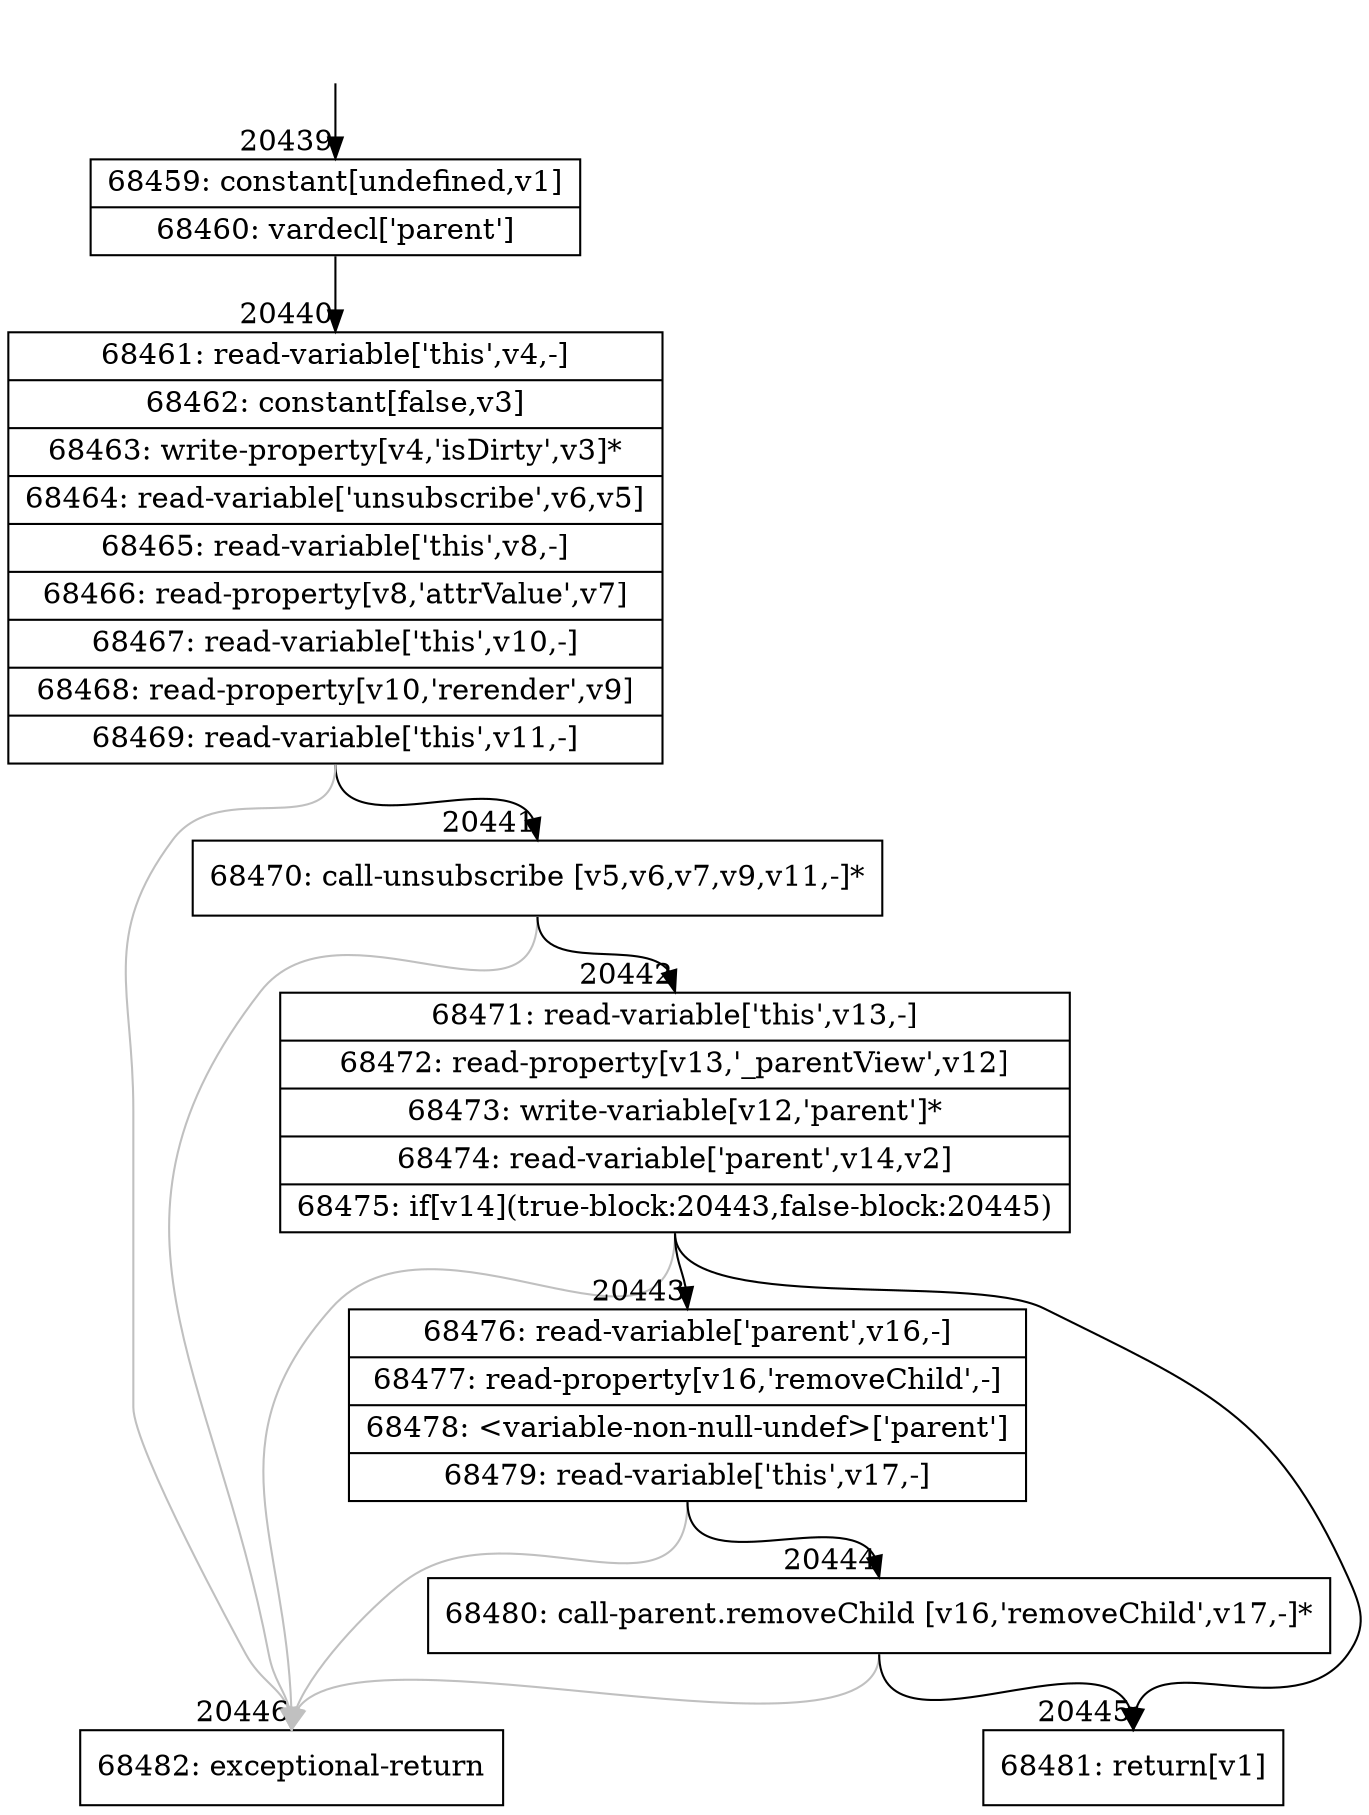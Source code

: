 digraph {
rankdir="TD"
BB_entry1787[shape=none,label=""];
BB_entry1787 -> BB20439 [tailport=s, headport=n, headlabel="    20439"]
BB20439 [shape=record label="{68459: constant[undefined,v1]|68460: vardecl['parent']}" ] 
BB20439 -> BB20440 [tailport=s, headport=n, headlabel="      20440"]
BB20440 [shape=record label="{68461: read-variable['this',v4,-]|68462: constant[false,v3]|68463: write-property[v4,'isDirty',v3]*|68464: read-variable['unsubscribe',v6,v5]|68465: read-variable['this',v8,-]|68466: read-property[v8,'attrValue',v7]|68467: read-variable['this',v10,-]|68468: read-property[v10,'rerender',v9]|68469: read-variable['this',v11,-]}" ] 
BB20440 -> BB20441 [tailport=s, headport=n, headlabel="      20441"]
BB20440 -> BB20446 [tailport=s, headport=n, color=gray, headlabel="      20446"]
BB20441 [shape=record label="{68470: call-unsubscribe [v5,v6,v7,v9,v11,-]*}" ] 
BB20441 -> BB20442 [tailport=s, headport=n, headlabel="      20442"]
BB20441 -> BB20446 [tailport=s, headport=n, color=gray]
BB20442 [shape=record label="{68471: read-variable['this',v13,-]|68472: read-property[v13,'_parentView',v12]|68473: write-variable[v12,'parent']*|68474: read-variable['parent',v14,v2]|68475: if[v14](true-block:20443,false-block:20445)}" ] 
BB20442 -> BB20443 [tailport=s, headport=n, headlabel="      20443"]
BB20442 -> BB20445 [tailport=s, headport=n, headlabel="      20445"]
BB20442 -> BB20446 [tailport=s, headport=n, color=gray]
BB20443 [shape=record label="{68476: read-variable['parent',v16,-]|68477: read-property[v16,'removeChild',-]|68478: \<variable-non-null-undef\>['parent']|68479: read-variable['this',v17,-]}" ] 
BB20443 -> BB20444 [tailport=s, headport=n, headlabel="      20444"]
BB20443 -> BB20446 [tailport=s, headport=n, color=gray]
BB20444 [shape=record label="{68480: call-parent.removeChild [v16,'removeChild',v17,-]*}" ] 
BB20444 -> BB20445 [tailport=s, headport=n]
BB20444 -> BB20446 [tailport=s, headport=n, color=gray]
BB20445 [shape=record label="{68481: return[v1]}" ] 
BB20446 [shape=record label="{68482: exceptional-return}" ] 
//#$~ 38396
}
